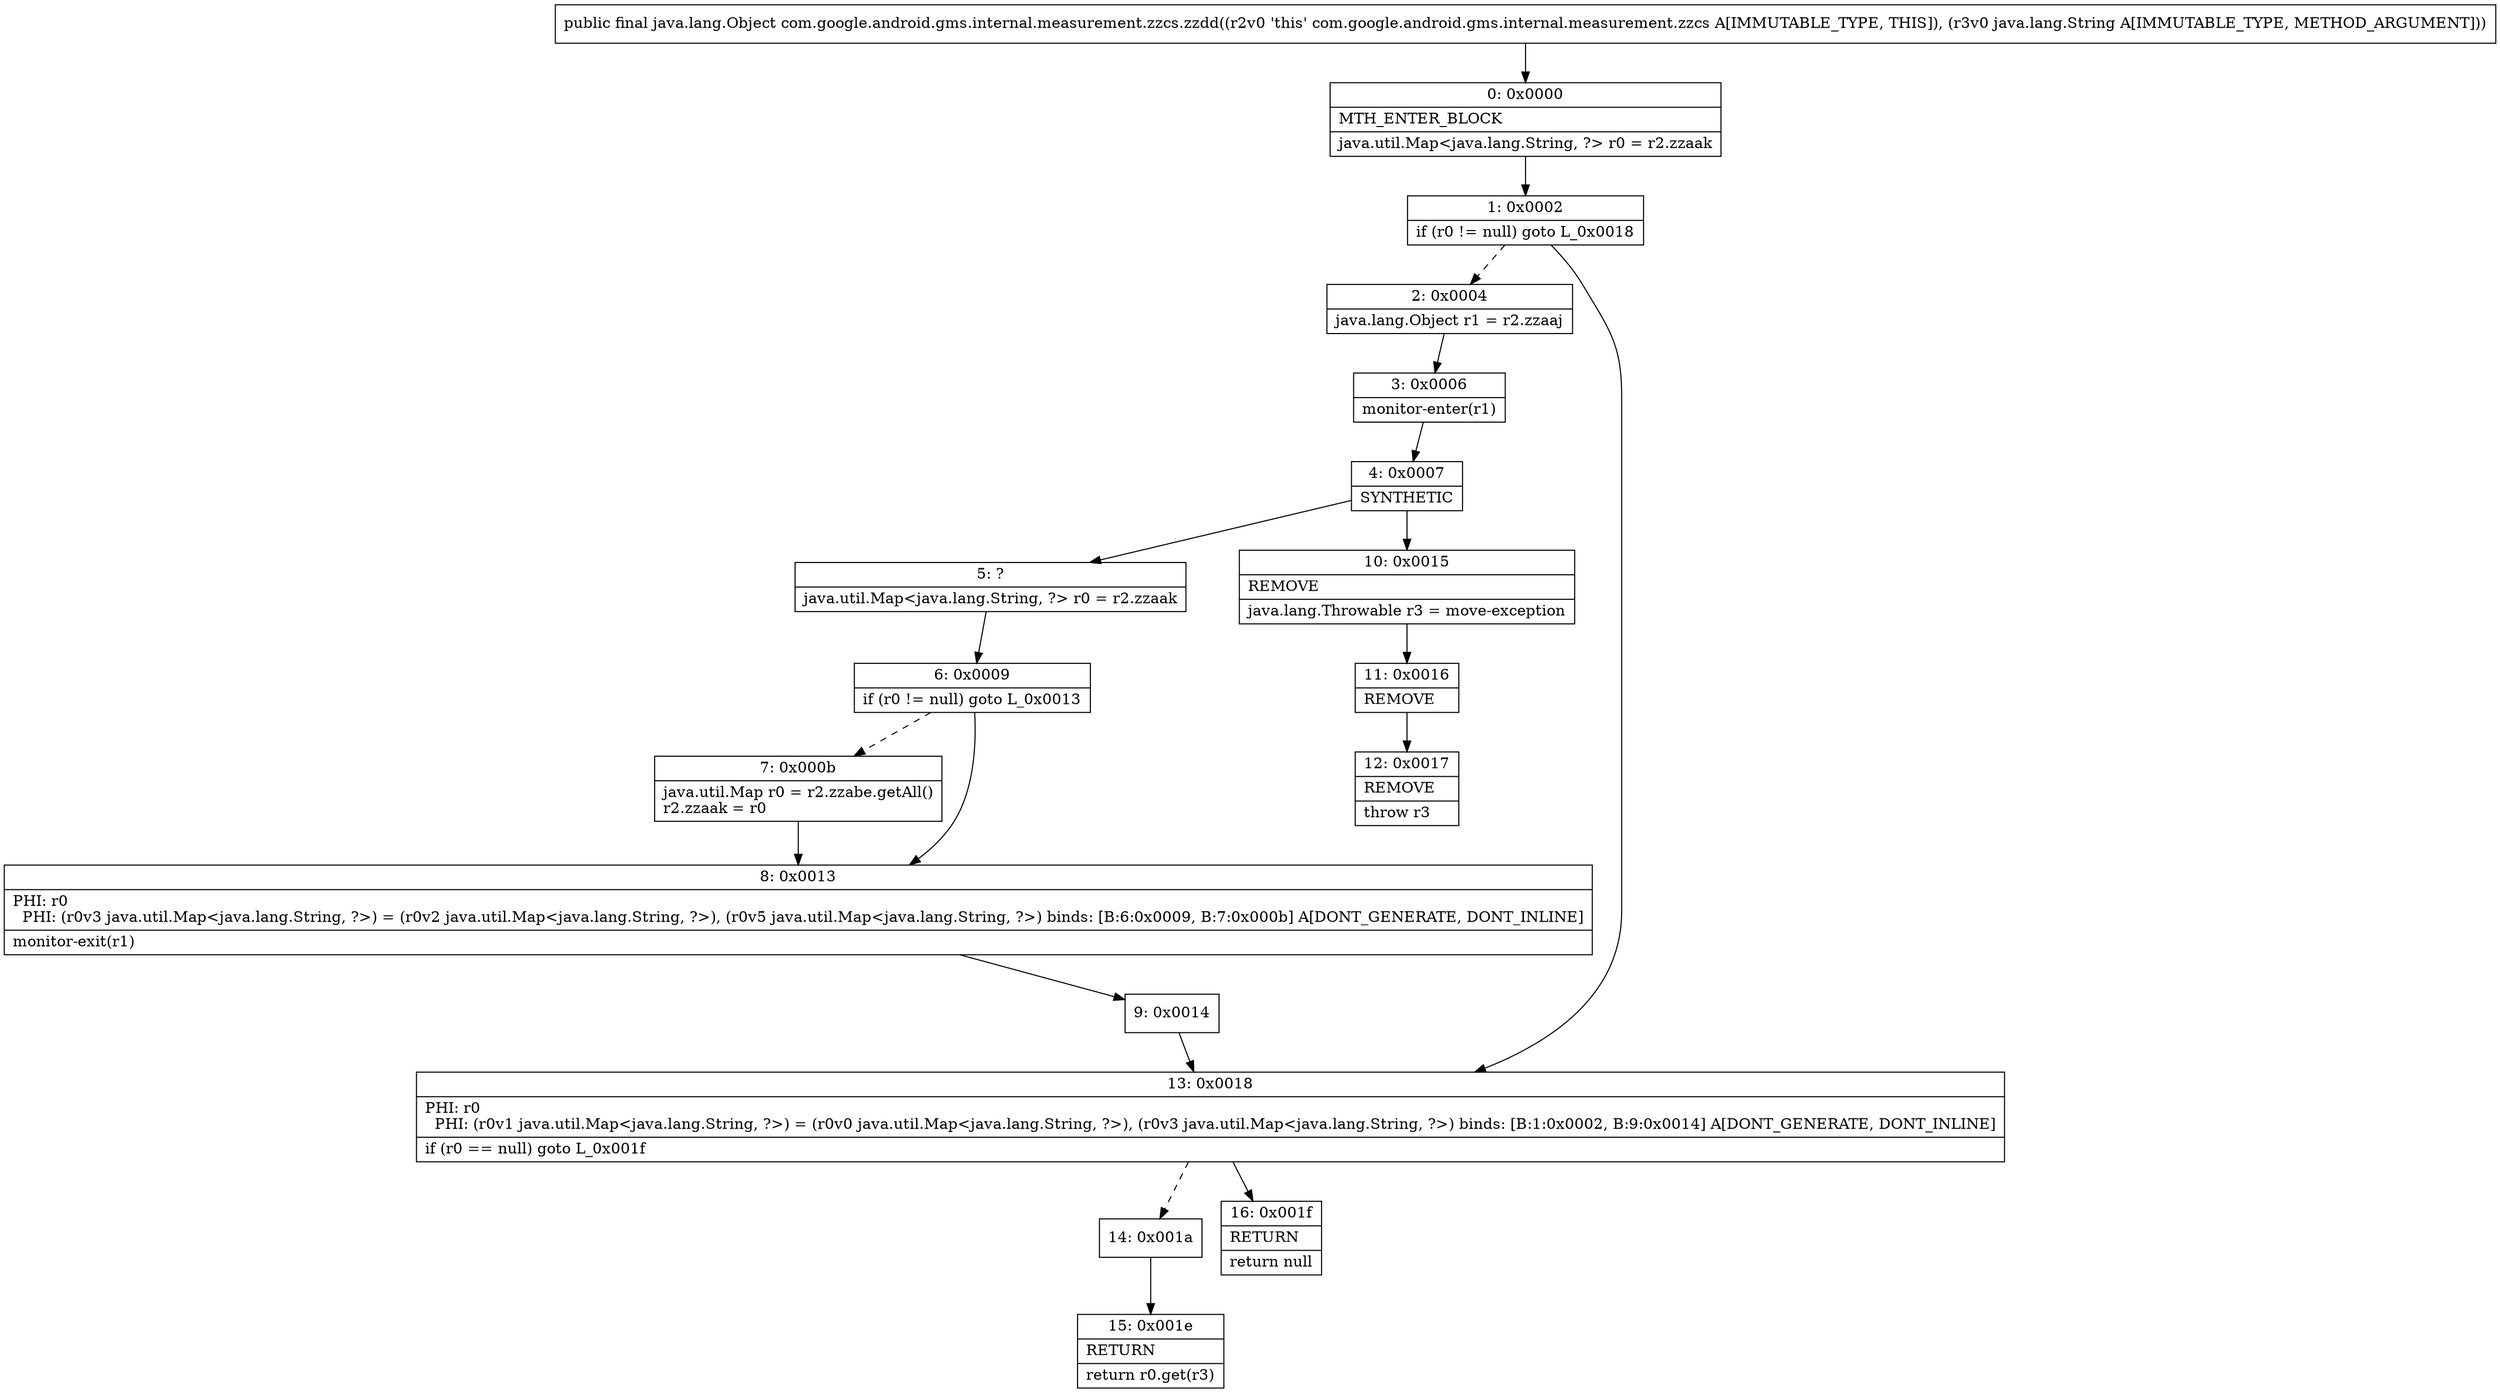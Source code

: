 digraph "CFG forcom.google.android.gms.internal.measurement.zzcs.zzdd(Ljava\/lang\/String;)Ljava\/lang\/Object;" {
Node_0 [shape=record,label="{0\:\ 0x0000|MTH_ENTER_BLOCK\l|java.util.Map\<java.lang.String, ?\> r0 = r2.zzaak\l}"];
Node_1 [shape=record,label="{1\:\ 0x0002|if (r0 != null) goto L_0x0018\l}"];
Node_2 [shape=record,label="{2\:\ 0x0004|java.lang.Object r1 = r2.zzaaj\l}"];
Node_3 [shape=record,label="{3\:\ 0x0006|monitor\-enter(r1)\l}"];
Node_4 [shape=record,label="{4\:\ 0x0007|SYNTHETIC\l}"];
Node_5 [shape=record,label="{5\:\ ?|java.util.Map\<java.lang.String, ?\> r0 = r2.zzaak\l}"];
Node_6 [shape=record,label="{6\:\ 0x0009|if (r0 != null) goto L_0x0013\l}"];
Node_7 [shape=record,label="{7\:\ 0x000b|java.util.Map r0 = r2.zzabe.getAll()\lr2.zzaak = r0\l}"];
Node_8 [shape=record,label="{8\:\ 0x0013|PHI: r0 \l  PHI: (r0v3 java.util.Map\<java.lang.String, ?\>) = (r0v2 java.util.Map\<java.lang.String, ?\>), (r0v5 java.util.Map\<java.lang.String, ?\>) binds: [B:6:0x0009, B:7:0x000b] A[DONT_GENERATE, DONT_INLINE]\l|monitor\-exit(r1)\l}"];
Node_9 [shape=record,label="{9\:\ 0x0014}"];
Node_10 [shape=record,label="{10\:\ 0x0015|REMOVE\l|java.lang.Throwable r3 = move\-exception\l}"];
Node_11 [shape=record,label="{11\:\ 0x0016|REMOVE\l}"];
Node_12 [shape=record,label="{12\:\ 0x0017|REMOVE\l|throw r3\l}"];
Node_13 [shape=record,label="{13\:\ 0x0018|PHI: r0 \l  PHI: (r0v1 java.util.Map\<java.lang.String, ?\>) = (r0v0 java.util.Map\<java.lang.String, ?\>), (r0v3 java.util.Map\<java.lang.String, ?\>) binds: [B:1:0x0002, B:9:0x0014] A[DONT_GENERATE, DONT_INLINE]\l|if (r0 == null) goto L_0x001f\l}"];
Node_14 [shape=record,label="{14\:\ 0x001a}"];
Node_15 [shape=record,label="{15\:\ 0x001e|RETURN\l|return r0.get(r3)\l}"];
Node_16 [shape=record,label="{16\:\ 0x001f|RETURN\l|return null\l}"];
MethodNode[shape=record,label="{public final java.lang.Object com.google.android.gms.internal.measurement.zzcs.zzdd((r2v0 'this' com.google.android.gms.internal.measurement.zzcs A[IMMUTABLE_TYPE, THIS]), (r3v0 java.lang.String A[IMMUTABLE_TYPE, METHOD_ARGUMENT])) }"];
MethodNode -> Node_0;
Node_0 -> Node_1;
Node_1 -> Node_2[style=dashed];
Node_1 -> Node_13;
Node_2 -> Node_3;
Node_3 -> Node_4;
Node_4 -> Node_5;
Node_4 -> Node_10;
Node_5 -> Node_6;
Node_6 -> Node_7[style=dashed];
Node_6 -> Node_8;
Node_7 -> Node_8;
Node_8 -> Node_9;
Node_9 -> Node_13;
Node_10 -> Node_11;
Node_11 -> Node_12;
Node_13 -> Node_14[style=dashed];
Node_13 -> Node_16;
Node_14 -> Node_15;
}

